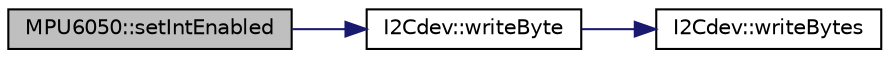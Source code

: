 digraph "MPU6050::setIntEnabled"
{
  edge [fontname="Helvetica",fontsize="10",labelfontname="Helvetica",labelfontsize="10"];
  node [fontname="Helvetica",fontsize="10",shape=record];
  rankdir="LR";
  Node1109 [label="MPU6050::setIntEnabled",height=0.2,width=0.4,color="black", fillcolor="grey75", style="filled", fontcolor="black"];
  Node1109 -> Node1110 [color="midnightblue",fontsize="10",style="solid",fontname="Helvetica"];
  Node1110 [label="I2Cdev::writeByte",height=0.2,width=0.4,color="black", fillcolor="white", style="filled",URL="$class_i2_cdev.html#aeb297637ef985cd562da465ba61b7042",tooltip="Write single byte to an 8-bit device register. "];
  Node1110 -> Node1111 [color="midnightblue",fontsize="10",style="solid",fontname="Helvetica"];
  Node1111 [label="I2Cdev::writeBytes",height=0.2,width=0.4,color="black", fillcolor="white", style="filled",URL="$class_i2_cdev.html#aa4e39cac6c0eac5112f9132084bcc93e"];
}
